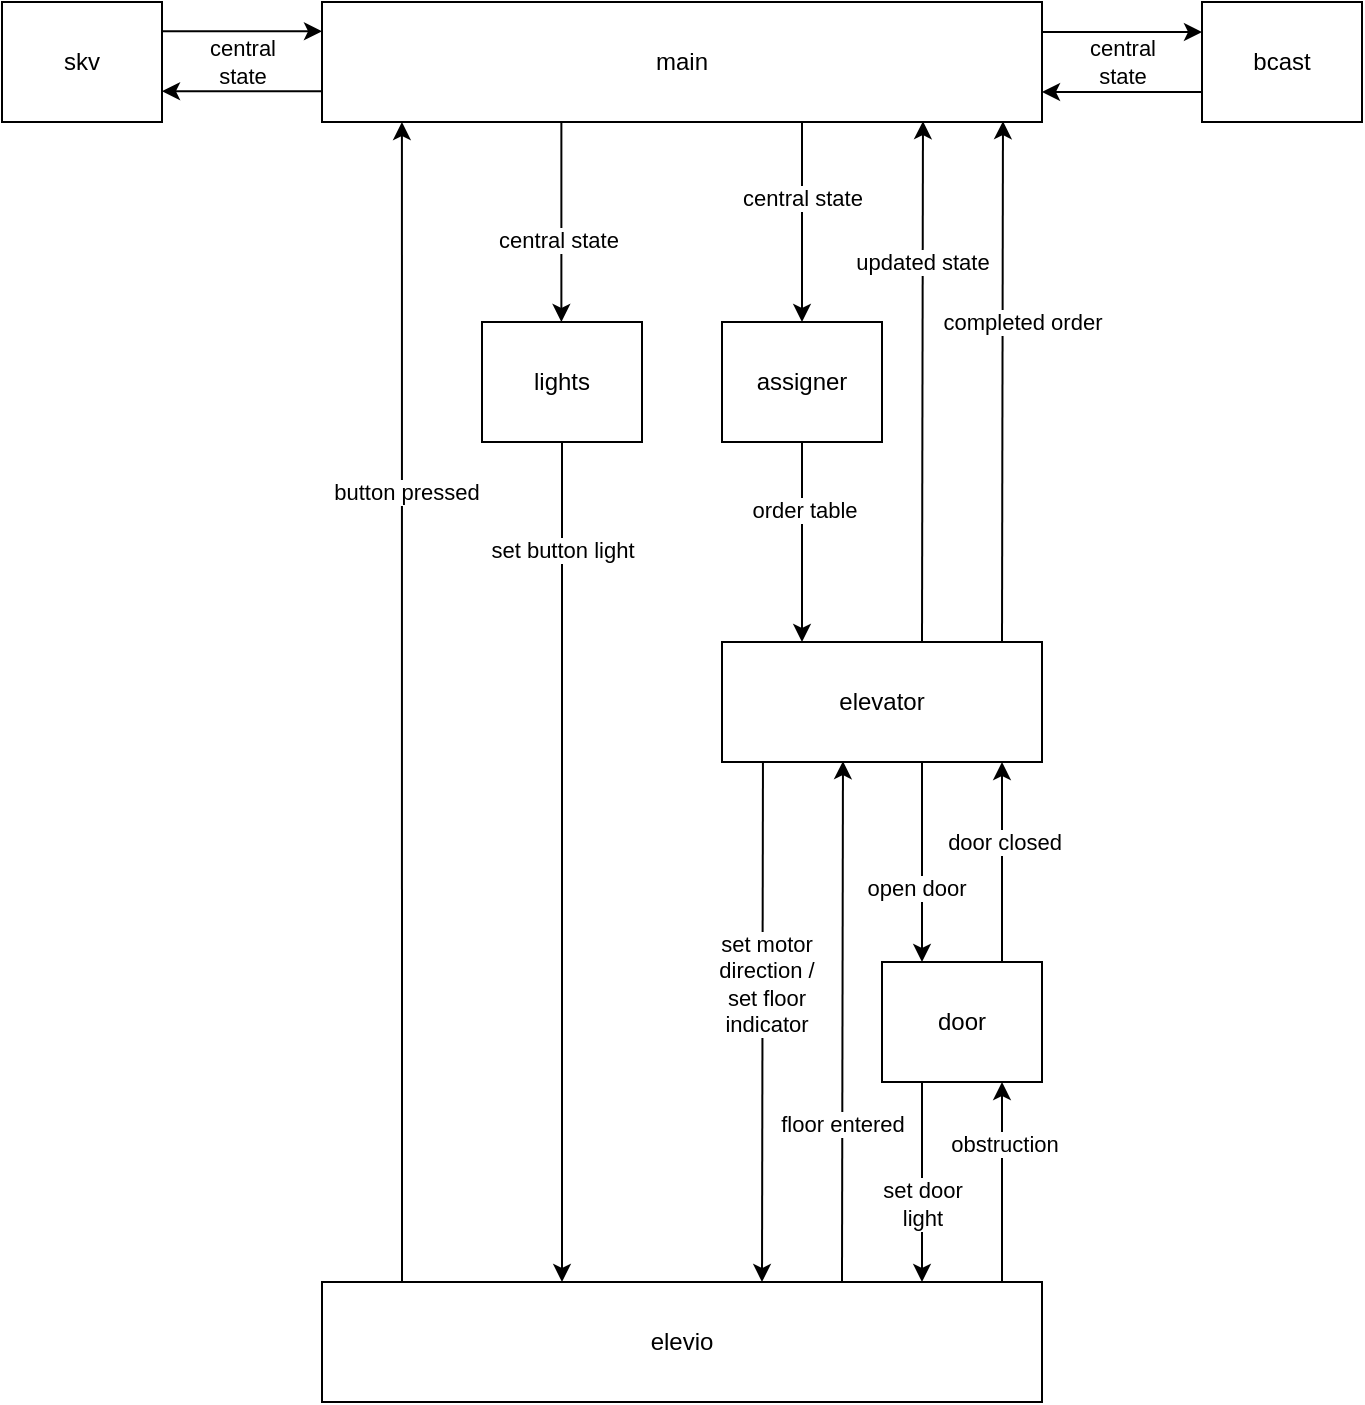 <mxfile version="16.6.3" type="github">
  <diagram id="Wnr6FH2v95wjrzWY3u6L" name="Page-1">
    <mxGraphModel dx="558" dy="544" grid="1" gridSize="10" guides="1" tooltips="1" connect="1" arrows="1" fold="1" page="1" pageScale="1" pageWidth="827" pageHeight="1169" math="0" shadow="0">
      <root>
        <mxCell id="0" />
        <mxCell id="1" parent="0" />
        <mxCell id="W8hxFOR_NZEe8I1eFSsX-2" value="skv" style="rounded=0;whiteSpace=wrap;html=1;" parent="1" vertex="1">
          <mxGeometry x="40" y="40" width="80" height="60" as="geometry" />
        </mxCell>
        <mxCell id="W8hxFOR_NZEe8I1eFSsX-3" value="elevio" style="rounded=0;whiteSpace=wrap;html=1;" parent="1" vertex="1">
          <mxGeometry x="200" y="680" width="360" height="60" as="geometry" />
        </mxCell>
        <mxCell id="W8hxFOR_NZEe8I1eFSsX-45" style="edgeStyle=orthogonalEdgeStyle;rounded=0;orthogonalLoop=1;jettySize=auto;html=1;exitX=0;exitY=0.75;exitDx=0;exitDy=0;" parent="1" source="W8hxFOR_NZEe8I1eFSsX-4" edge="1">
          <mxGeometry relative="1" as="geometry">
            <mxPoint x="560" y="85" as="targetPoint" />
          </mxGeometry>
        </mxCell>
        <mxCell id="W8hxFOR_NZEe8I1eFSsX-4" value="bcast" style="rounded=0;whiteSpace=wrap;html=1;" parent="1" vertex="1">
          <mxGeometry x="640" y="40" width="80" height="60" as="geometry" />
        </mxCell>
        <mxCell id="W8hxFOR_NZEe8I1eFSsX-5" value="elevator" style="rounded=0;whiteSpace=wrap;html=1;" parent="1" vertex="1">
          <mxGeometry x="400" y="360" width="160" height="60" as="geometry" />
        </mxCell>
        <mxCell id="W8hxFOR_NZEe8I1eFSsX-14" style="edgeStyle=orthogonalEdgeStyle;rounded=0;orthogonalLoop=1;jettySize=auto;html=1;exitX=0.75;exitY=1;exitDx=0;exitDy=0;" parent="1" source="W8hxFOR_NZEe8I1eFSsX-6" target="W8hxFOR_NZEe8I1eFSsX-7" edge="1">
          <mxGeometry relative="1" as="geometry">
            <Array as="points">
              <mxPoint x="440" y="100" />
            </Array>
          </mxGeometry>
        </mxCell>
        <mxCell id="W8hxFOR_NZEe8I1eFSsX-21" value="central state" style="edgeLabel;html=1;align=center;verticalAlign=middle;resizable=0;points=[];" parent="W8hxFOR_NZEe8I1eFSsX-14" vertex="1" connectable="0">
          <mxGeometry x="0.035" relative="1" as="geometry">
            <mxPoint as="offset" />
          </mxGeometry>
        </mxCell>
        <mxCell id="W8hxFOR_NZEe8I1eFSsX-44" style="edgeStyle=orthogonalEdgeStyle;rounded=0;orthogonalLoop=1;jettySize=auto;html=1;exitX=1;exitY=0.25;exitDx=0;exitDy=0;entryX=0;entryY=0.25;entryDx=0;entryDy=0;" parent="1" source="W8hxFOR_NZEe8I1eFSsX-6" target="W8hxFOR_NZEe8I1eFSsX-4" edge="1">
          <mxGeometry relative="1" as="geometry" />
        </mxCell>
        <mxCell id="W8hxFOR_NZEe8I1eFSsX-46" value="central&lt;br&gt;state" style="edgeLabel;html=1;align=center;verticalAlign=middle;resizable=0;points=[];" parent="W8hxFOR_NZEe8I1eFSsX-44" vertex="1" connectable="0">
          <mxGeometry x="-0.314" y="-1" relative="1" as="geometry">
            <mxPoint x="12" y="14" as="offset" />
          </mxGeometry>
        </mxCell>
        <mxCell id="W8hxFOR_NZEe8I1eFSsX-6" value="main" style="rounded=0;whiteSpace=wrap;html=1;" parent="1" vertex="1">
          <mxGeometry x="200" y="40" width="360" height="60" as="geometry" />
        </mxCell>
        <mxCell id="W8hxFOR_NZEe8I1eFSsX-13" value="" style="edgeStyle=orthogonalEdgeStyle;rounded=0;orthogonalLoop=1;jettySize=auto;html=1;entryX=0.25;entryY=0;entryDx=0;entryDy=0;" parent="1" source="W8hxFOR_NZEe8I1eFSsX-7" target="W8hxFOR_NZEe8I1eFSsX-5" edge="1">
          <mxGeometry relative="1" as="geometry" />
        </mxCell>
        <mxCell id="W8hxFOR_NZEe8I1eFSsX-20" value="order table" style="edgeLabel;html=1;align=center;verticalAlign=middle;resizable=0;points=[];" parent="W8hxFOR_NZEe8I1eFSsX-13" vertex="1" connectable="0">
          <mxGeometry x="-0.322" y="1" relative="1" as="geometry">
            <mxPoint as="offset" />
          </mxGeometry>
        </mxCell>
        <mxCell id="W8hxFOR_NZEe8I1eFSsX-7" value="assigner" style="rounded=0;whiteSpace=wrap;html=1;" parent="1" vertex="1">
          <mxGeometry x="400" y="200" width="80" height="60" as="geometry" />
        </mxCell>
        <mxCell id="W8hxFOR_NZEe8I1eFSsX-8" value="door" style="rounded=0;whiteSpace=wrap;html=1;" parent="1" vertex="1">
          <mxGeometry x="480" y="520" width="80" height="60" as="geometry" />
        </mxCell>
        <mxCell id="W8hxFOR_NZEe8I1eFSsX-9" value="lights" style="rounded=0;whiteSpace=wrap;html=1;" parent="1" vertex="1">
          <mxGeometry x="280" y="200" width="80" height="60" as="geometry" />
        </mxCell>
        <mxCell id="W8hxFOR_NZEe8I1eFSsX-17" value="" style="endArrow=classic;html=1;rounded=0;exitX=0.622;exitY=0.007;exitDx=0;exitDy=0;exitPerimeter=0;" parent="1" edge="1">
          <mxGeometry width="50" height="50" relative="1" as="geometry">
            <mxPoint x="500.0" y="360.0" as="sourcePoint" />
            <mxPoint x="500.48" y="99.58" as="targetPoint" />
          </mxGeometry>
        </mxCell>
        <mxCell id="W8hxFOR_NZEe8I1eFSsX-19" value="updated state" style="edgeLabel;html=1;align=center;verticalAlign=middle;resizable=0;points=[];" parent="W8hxFOR_NZEe8I1eFSsX-17" vertex="1" connectable="0">
          <mxGeometry x="-0.578" y="-1" relative="1" as="geometry">
            <mxPoint x="-1" y="-135" as="offset" />
          </mxGeometry>
        </mxCell>
        <mxCell id="W8hxFOR_NZEe8I1eFSsX-23" style="edgeStyle=orthogonalEdgeStyle;rounded=0;orthogonalLoop=1;jettySize=auto;html=1;exitX=0.75;exitY=1;exitDx=0;exitDy=0;entryX=0.5;entryY=0;entryDx=0;entryDy=0;" parent="1" edge="1">
          <mxGeometry relative="1" as="geometry">
            <mxPoint x="500.0" y="580" as="sourcePoint" />
            <mxPoint x="500" y="680" as="targetPoint" />
          </mxGeometry>
        </mxCell>
        <mxCell id="W8hxFOR_NZEe8I1eFSsX-37" value="set door&lt;br&gt;light" style="edgeLabel;html=1;align=center;verticalAlign=middle;resizable=0;points=[];" parent="W8hxFOR_NZEe8I1eFSsX-23" vertex="1" connectable="0">
          <mxGeometry x="-0.152" relative="1" as="geometry">
            <mxPoint y="18" as="offset" />
          </mxGeometry>
        </mxCell>
        <mxCell id="W8hxFOR_NZEe8I1eFSsX-24" style="edgeStyle=orthogonalEdgeStyle;rounded=0;orthogonalLoop=1;jettySize=auto;html=1;exitX=0.75;exitY=1;exitDx=0;exitDy=0;entryX=0.5;entryY=0;entryDx=0;entryDy=0;" parent="1" edge="1">
          <mxGeometry relative="1" as="geometry">
            <mxPoint x="500.0" y="420.0" as="sourcePoint" />
            <mxPoint x="500" y="520.0" as="targetPoint" />
          </mxGeometry>
        </mxCell>
        <mxCell id="W8hxFOR_NZEe8I1eFSsX-35" value="open door" style="edgeLabel;html=1;align=center;verticalAlign=middle;resizable=0;points=[];" parent="W8hxFOR_NZEe8I1eFSsX-24" vertex="1" connectable="0">
          <mxGeometry x="0.254" y="-3" relative="1" as="geometry">
            <mxPoint as="offset" />
          </mxGeometry>
        </mxCell>
        <mxCell id="W8hxFOR_NZEe8I1eFSsX-25" style="edgeStyle=orthogonalEdgeStyle;rounded=0;orthogonalLoop=1;jettySize=auto;html=1;exitX=0.75;exitY=1;exitDx=0;exitDy=0;entryX=0.5;entryY=0;entryDx=0;entryDy=0;" parent="1" edge="1">
          <mxGeometry relative="1" as="geometry">
            <mxPoint x="540" y="520.0" as="sourcePoint" />
            <mxPoint x="540.0" y="420.0" as="targetPoint" />
          </mxGeometry>
        </mxCell>
        <mxCell id="W8hxFOR_NZEe8I1eFSsX-36" value="door closed" style="edgeLabel;html=1;align=center;verticalAlign=middle;resizable=0;points=[];" parent="W8hxFOR_NZEe8I1eFSsX-25" vertex="1" connectable="0">
          <mxGeometry x="-0.254" y="-1" relative="1" as="geometry">
            <mxPoint y="-23" as="offset" />
          </mxGeometry>
        </mxCell>
        <mxCell id="W8hxFOR_NZEe8I1eFSsX-26" style="edgeStyle=orthogonalEdgeStyle;rounded=0;orthogonalLoop=1;jettySize=auto;html=1;exitX=0.75;exitY=1;exitDx=0;exitDy=0;entryX=0.5;entryY=0;entryDx=0;entryDy=0;" parent="1" edge="1">
          <mxGeometry relative="1" as="geometry">
            <mxPoint x="540" y="680.0" as="sourcePoint" />
            <mxPoint x="540.0" y="580.0" as="targetPoint" />
          </mxGeometry>
        </mxCell>
        <mxCell id="W8hxFOR_NZEe8I1eFSsX-38" value="obstruction" style="edgeLabel;html=1;align=center;verticalAlign=middle;resizable=0;points=[];" parent="W8hxFOR_NZEe8I1eFSsX-26" vertex="1" connectable="0">
          <mxGeometry x="0.271" y="-1" relative="1" as="geometry">
            <mxPoint y="-6" as="offset" />
          </mxGeometry>
        </mxCell>
        <mxCell id="W8hxFOR_NZEe8I1eFSsX-27" value="" style="endArrow=classic;html=1;rounded=0;exitX=0.622;exitY=0.007;exitDx=0;exitDy=0;exitPerimeter=0;" parent="1" edge="1">
          <mxGeometry width="50" height="50" relative="1" as="geometry">
            <mxPoint x="460" y="680.0" as="sourcePoint" />
            <mxPoint x="460.48" y="419.58" as="targetPoint" />
          </mxGeometry>
        </mxCell>
        <mxCell id="W8hxFOR_NZEe8I1eFSsX-39" value="floor entered" style="edgeLabel;html=1;align=center;verticalAlign=middle;resizable=0;points=[];" parent="W8hxFOR_NZEe8I1eFSsX-27" vertex="1" connectable="0">
          <mxGeometry x="-0.043" relative="1" as="geometry">
            <mxPoint y="45" as="offset" />
          </mxGeometry>
        </mxCell>
        <mxCell id="W8hxFOR_NZEe8I1eFSsX-29" value="" style="endArrow=classic;html=1;rounded=0;exitX=0.622;exitY=0.007;exitDx=0;exitDy=0;exitPerimeter=0;" parent="1" edge="1">
          <mxGeometry width="50" height="50" relative="1" as="geometry">
            <mxPoint x="420.48" y="419.58" as="sourcePoint" />
            <mxPoint x="420" y="680.0" as="targetPoint" />
          </mxGeometry>
        </mxCell>
        <mxCell id="W8hxFOR_NZEe8I1eFSsX-40" value="set motor&lt;br&gt;direction /&lt;br&gt;set floor&lt;br&gt;indicator" style="edgeLabel;html=1;align=center;verticalAlign=middle;resizable=0;points=[];" parent="W8hxFOR_NZEe8I1eFSsX-29" vertex="1" connectable="0">
          <mxGeometry x="-0.144" y="1" relative="1" as="geometry">
            <mxPoint as="offset" />
          </mxGeometry>
        </mxCell>
        <mxCell id="W8hxFOR_NZEe8I1eFSsX-30" style="edgeStyle=orthogonalEdgeStyle;rounded=0;orthogonalLoop=1;jettySize=auto;html=1;exitX=0.75;exitY=1;exitDx=0;exitDy=0;entryX=0.5;entryY=0;entryDx=0;entryDy=0;" parent="1" edge="1">
          <mxGeometry relative="1" as="geometry">
            <mxPoint x="319.69" y="100.0" as="sourcePoint" />
            <mxPoint x="319.69" y="200.0" as="targetPoint" />
          </mxGeometry>
        </mxCell>
        <mxCell id="W8hxFOR_NZEe8I1eFSsX-41" value="central state" style="edgeLabel;html=1;align=center;verticalAlign=middle;resizable=0;points=[];" parent="W8hxFOR_NZEe8I1eFSsX-30" vertex="1" connectable="0">
          <mxGeometry x="0.177" y="-2" relative="1" as="geometry">
            <mxPoint as="offset" />
          </mxGeometry>
        </mxCell>
        <mxCell id="W8hxFOR_NZEe8I1eFSsX-32" value="" style="endArrow=classic;html=1;rounded=0;exitX=0.5;exitY=1;exitDx=0;exitDy=0;" parent="1" source="W8hxFOR_NZEe8I1eFSsX-9" edge="1">
          <mxGeometry width="50" height="50" relative="1" as="geometry">
            <mxPoint x="230" y="390" as="sourcePoint" />
            <mxPoint x="320" y="680" as="targetPoint" />
          </mxGeometry>
        </mxCell>
        <mxCell id="W8hxFOR_NZEe8I1eFSsX-42" value="set button light" style="edgeLabel;html=1;align=center;verticalAlign=middle;resizable=0;points=[];" parent="W8hxFOR_NZEe8I1eFSsX-32" vertex="1" connectable="0">
          <mxGeometry x="-0.745" relative="1" as="geometry">
            <mxPoint as="offset" />
          </mxGeometry>
        </mxCell>
        <mxCell id="W8hxFOR_NZEe8I1eFSsX-34" value="" style="endArrow=classic;html=1;rounded=0;exitX=0.622;exitY=0.007;exitDx=0;exitDy=0;exitPerimeter=0;entryX=0.111;entryY=1;entryDx=0;entryDy=0;entryPerimeter=0;" parent="1" target="W8hxFOR_NZEe8I1eFSsX-6" edge="1">
          <mxGeometry width="50" height="50" relative="1" as="geometry">
            <mxPoint x="240" y="680" as="sourcePoint" />
            <mxPoint x="240.48" y="419.58" as="targetPoint" />
          </mxGeometry>
        </mxCell>
        <mxCell id="W8hxFOR_NZEe8I1eFSsX-43" value="button pressed" style="edgeLabel;html=1;align=center;verticalAlign=middle;resizable=0;points=[];" parent="W8hxFOR_NZEe8I1eFSsX-34" vertex="1" connectable="0">
          <mxGeometry x="0.362" y="-2" relative="1" as="geometry">
            <mxPoint as="offset" />
          </mxGeometry>
        </mxCell>
        <mxCell id="W8hxFOR_NZEe8I1eFSsX-47" style="edgeStyle=orthogonalEdgeStyle;rounded=0;orthogonalLoop=1;jettySize=auto;html=1;exitX=0;exitY=0.75;exitDx=0;exitDy=0;" parent="1" edge="1">
          <mxGeometry relative="1" as="geometry">
            <mxPoint x="120" y="84.62" as="targetPoint" />
            <mxPoint x="200" y="84.62" as="sourcePoint" />
          </mxGeometry>
        </mxCell>
        <mxCell id="W8hxFOR_NZEe8I1eFSsX-48" style="edgeStyle=orthogonalEdgeStyle;rounded=0;orthogonalLoop=1;jettySize=auto;html=1;exitX=1;exitY=0.25;exitDx=0;exitDy=0;entryX=0;entryY=0.25;entryDx=0;entryDy=0;" parent="1" edge="1">
          <mxGeometry relative="1" as="geometry">
            <mxPoint x="120" y="54.62" as="sourcePoint" />
            <mxPoint x="200" y="54.62" as="targetPoint" />
          </mxGeometry>
        </mxCell>
        <mxCell id="W8hxFOR_NZEe8I1eFSsX-49" value="central&lt;br&gt;state" style="edgeLabel;html=1;align=center;verticalAlign=middle;resizable=0;points=[];" parent="W8hxFOR_NZEe8I1eFSsX-48" vertex="1" connectable="0">
          <mxGeometry x="-0.314" y="-1" relative="1" as="geometry">
            <mxPoint x="12" y="14" as="offset" />
          </mxGeometry>
        </mxCell>
        <mxCell id="W8hxFOR_NZEe8I1eFSsX-50" value="" style="endArrow=classic;html=1;rounded=0;exitX=0.622;exitY=0.007;exitDx=0;exitDy=0;exitPerimeter=0;" parent="1" edge="1">
          <mxGeometry width="50" height="50" relative="1" as="geometry">
            <mxPoint x="540.0" y="360.0" as="sourcePoint" />
            <mxPoint x="540.48" y="99.58" as="targetPoint" />
          </mxGeometry>
        </mxCell>
        <mxCell id="W8hxFOR_NZEe8I1eFSsX-51" value="completed order" style="edgeLabel;html=1;align=center;verticalAlign=middle;resizable=0;points=[];" parent="W8hxFOR_NZEe8I1eFSsX-50" vertex="1" connectable="0">
          <mxGeometry x="-0.578" y="-1" relative="1" as="geometry">
            <mxPoint x="9" y="-105" as="offset" />
          </mxGeometry>
        </mxCell>
      </root>
    </mxGraphModel>
  </diagram>
</mxfile>
